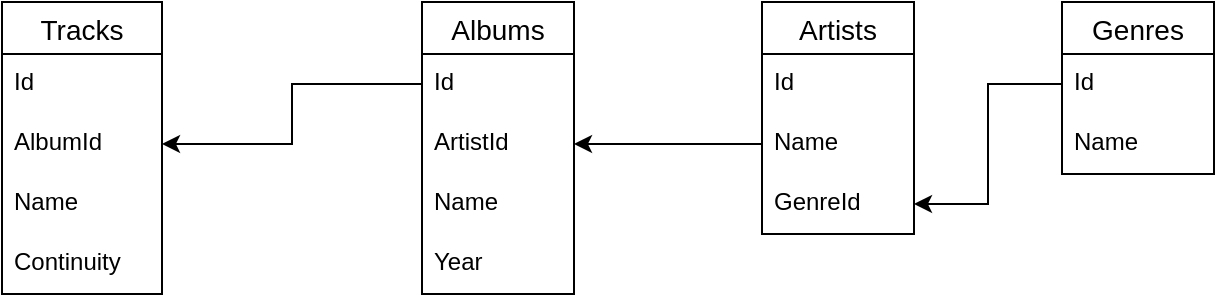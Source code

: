 <mxfile version="14.7.10" type="github">
  <diagram id="b15Hza7nnjam9g2sz_xK" name="Page-1">
    <mxGraphModel dx="1569" dy="714" grid="1" gridSize="10" guides="1" tooltips="1" connect="1" arrows="1" fold="1" page="1" pageScale="1" pageWidth="827" pageHeight="1169" math="0" shadow="0">
      <root>
        <mxCell id="0" />
        <mxCell id="1" parent="0" />
        <mxCell id="3d0mFpOl1IhNJcDzCBlv-16" value="Tracks" style="swimlane;fontStyle=0;childLayout=stackLayout;horizontal=1;startSize=26;horizontalStack=0;resizeParent=1;resizeParentMax=0;resizeLast=0;collapsible=1;marginBottom=0;align=center;fontSize=14;" vertex="1" parent="1">
          <mxGeometry x="160" y="90" width="80" height="146" as="geometry" />
        </mxCell>
        <mxCell id="3d0mFpOl1IhNJcDzCBlv-17" value="Id" style="text;strokeColor=none;fillColor=none;spacingLeft=4;spacingRight=4;overflow=hidden;rotatable=0;points=[[0,0.5],[1,0.5]];portConstraint=eastwest;fontSize=12;" vertex="1" parent="3d0mFpOl1IhNJcDzCBlv-16">
          <mxGeometry y="26" width="80" height="30" as="geometry" />
        </mxCell>
        <mxCell id="3d0mFpOl1IhNJcDzCBlv-23" value="AlbumId" style="text;strokeColor=none;fillColor=none;spacingLeft=4;spacingRight=4;overflow=hidden;rotatable=0;points=[[0,0.5],[1,0.5]];portConstraint=eastwest;fontSize=12;" vertex="1" parent="3d0mFpOl1IhNJcDzCBlv-16">
          <mxGeometry y="56" width="80" height="30" as="geometry" />
        </mxCell>
        <mxCell id="3d0mFpOl1IhNJcDzCBlv-22" value="Name" style="text;strokeColor=none;fillColor=none;spacingLeft=4;spacingRight=4;overflow=hidden;rotatable=0;points=[[0,0.5],[1,0.5]];portConstraint=eastwest;fontSize=12;" vertex="1" parent="3d0mFpOl1IhNJcDzCBlv-16">
          <mxGeometry y="86" width="80" height="30" as="geometry" />
        </mxCell>
        <mxCell id="3d0mFpOl1IhNJcDzCBlv-21" value="Continuity" style="text;strokeColor=none;fillColor=none;spacingLeft=4;spacingRight=4;overflow=hidden;rotatable=0;points=[[0,0.5],[1,0.5]];portConstraint=eastwest;fontSize=12;" vertex="1" parent="3d0mFpOl1IhNJcDzCBlv-16">
          <mxGeometry y="116" width="80" height="30" as="geometry" />
        </mxCell>
        <mxCell id="3d0mFpOl1IhNJcDzCBlv-24" value="Albums" style="swimlane;fontStyle=0;childLayout=stackLayout;horizontal=1;startSize=26;horizontalStack=0;resizeParent=1;resizeParentMax=0;resizeLast=0;collapsible=1;marginBottom=0;align=center;fontSize=14;" vertex="1" parent="1">
          <mxGeometry x="370" y="90" width="76" height="146" as="geometry" />
        </mxCell>
        <mxCell id="3d0mFpOl1IhNJcDzCBlv-25" value="Id" style="text;strokeColor=none;fillColor=none;spacingLeft=4;spacingRight=4;overflow=hidden;rotatable=0;points=[[0,0.5],[1,0.5]];portConstraint=eastwest;fontSize=12;" vertex="1" parent="3d0mFpOl1IhNJcDzCBlv-24">
          <mxGeometry y="26" width="76" height="30" as="geometry" />
        </mxCell>
        <mxCell id="3d0mFpOl1IhNJcDzCBlv-28" value="ArtistId" style="text;strokeColor=none;fillColor=none;spacingLeft=4;spacingRight=4;overflow=hidden;rotatable=0;points=[[0,0.5],[1,0.5]];portConstraint=eastwest;fontSize=12;" vertex="1" parent="3d0mFpOl1IhNJcDzCBlv-24">
          <mxGeometry y="56" width="76" height="30" as="geometry" />
        </mxCell>
        <mxCell id="3d0mFpOl1IhNJcDzCBlv-26" value="Name" style="text;strokeColor=none;fillColor=none;spacingLeft=4;spacingRight=4;overflow=hidden;rotatable=0;points=[[0,0.5],[1,0.5]];portConstraint=eastwest;fontSize=12;" vertex="1" parent="3d0mFpOl1IhNJcDzCBlv-24">
          <mxGeometry y="86" width="76" height="30" as="geometry" />
        </mxCell>
        <mxCell id="3d0mFpOl1IhNJcDzCBlv-27" value="Year" style="text;strokeColor=none;fillColor=none;spacingLeft=4;spacingRight=4;overflow=hidden;rotatable=0;points=[[0,0.5],[1,0.5]];portConstraint=eastwest;fontSize=12;" vertex="1" parent="3d0mFpOl1IhNJcDzCBlv-24">
          <mxGeometry y="116" width="76" height="30" as="geometry" />
        </mxCell>
        <mxCell id="3d0mFpOl1IhNJcDzCBlv-32" value="Artists" style="swimlane;fontStyle=0;childLayout=stackLayout;horizontal=1;startSize=26;horizontalStack=0;resizeParent=1;resizeParentMax=0;resizeLast=0;collapsible=1;marginBottom=0;align=center;fontSize=14;" vertex="1" parent="1">
          <mxGeometry x="540" y="90" width="76" height="116" as="geometry" />
        </mxCell>
        <mxCell id="3d0mFpOl1IhNJcDzCBlv-33" value="Id" style="text;strokeColor=none;fillColor=none;spacingLeft=4;spacingRight=4;overflow=hidden;rotatable=0;points=[[0,0.5],[1,0.5]];portConstraint=eastwest;fontSize=12;" vertex="1" parent="3d0mFpOl1IhNJcDzCBlv-32">
          <mxGeometry y="26" width="76" height="30" as="geometry" />
        </mxCell>
        <mxCell id="3d0mFpOl1IhNJcDzCBlv-34" value="Name" style="text;strokeColor=none;fillColor=none;spacingLeft=4;spacingRight=4;overflow=hidden;rotatable=0;points=[[0,0.5],[1,0.5]];portConstraint=eastwest;fontSize=12;" vertex="1" parent="3d0mFpOl1IhNJcDzCBlv-32">
          <mxGeometry y="56" width="76" height="30" as="geometry" />
        </mxCell>
        <mxCell id="3d0mFpOl1IhNJcDzCBlv-42" value="GenreId" style="text;strokeColor=none;fillColor=none;spacingLeft=4;spacingRight=4;overflow=hidden;rotatable=0;points=[[0,0.5],[1,0.5]];portConstraint=eastwest;fontSize=12;" vertex="1" parent="3d0mFpOl1IhNJcDzCBlv-32">
          <mxGeometry y="86" width="76" height="30" as="geometry" />
        </mxCell>
        <mxCell id="3d0mFpOl1IhNJcDzCBlv-37" style="edgeStyle=orthogonalEdgeStyle;rounded=0;orthogonalLoop=1;jettySize=auto;html=1;exitX=0;exitY=0.5;exitDx=0;exitDy=0;entryX=1;entryY=0.5;entryDx=0;entryDy=0;" edge="1" parent="1" source="3d0mFpOl1IhNJcDzCBlv-34" target="3d0mFpOl1IhNJcDzCBlv-28">
          <mxGeometry relative="1" as="geometry" />
        </mxCell>
        <mxCell id="3d0mFpOl1IhNJcDzCBlv-38" value="Genres" style="swimlane;fontStyle=0;childLayout=stackLayout;horizontal=1;startSize=26;horizontalStack=0;resizeParent=1;resizeParentMax=0;resizeLast=0;collapsible=1;marginBottom=0;align=center;fontSize=14;" vertex="1" parent="1">
          <mxGeometry x="690" y="90" width="76" height="86" as="geometry" />
        </mxCell>
        <mxCell id="3d0mFpOl1IhNJcDzCBlv-39" value="Id" style="text;strokeColor=none;fillColor=none;spacingLeft=4;spacingRight=4;overflow=hidden;rotatable=0;points=[[0,0.5],[1,0.5]];portConstraint=eastwest;fontSize=12;" vertex="1" parent="3d0mFpOl1IhNJcDzCBlv-38">
          <mxGeometry y="26" width="76" height="30" as="geometry" />
        </mxCell>
        <mxCell id="3d0mFpOl1IhNJcDzCBlv-40" value="Name" style="text;strokeColor=none;fillColor=none;spacingLeft=4;spacingRight=4;overflow=hidden;rotatable=0;points=[[0,0.5],[1,0.5]];portConstraint=eastwest;fontSize=12;" vertex="1" parent="3d0mFpOl1IhNJcDzCBlv-38">
          <mxGeometry y="56" width="76" height="30" as="geometry" />
        </mxCell>
        <mxCell id="3d0mFpOl1IhNJcDzCBlv-43" style="edgeStyle=orthogonalEdgeStyle;rounded=0;orthogonalLoop=1;jettySize=auto;html=1;exitX=0;exitY=0.5;exitDx=0;exitDy=0;entryX=1;entryY=0.5;entryDx=0;entryDy=0;" edge="1" parent="1" source="3d0mFpOl1IhNJcDzCBlv-39" target="3d0mFpOl1IhNJcDzCBlv-42">
          <mxGeometry relative="1" as="geometry" />
        </mxCell>
        <mxCell id="3d0mFpOl1IhNJcDzCBlv-44" style="edgeStyle=orthogonalEdgeStyle;rounded=0;orthogonalLoop=1;jettySize=auto;html=1;exitX=0;exitY=0.5;exitDx=0;exitDy=0;entryX=1;entryY=0.5;entryDx=0;entryDy=0;" edge="1" parent="1" source="3d0mFpOl1IhNJcDzCBlv-25" target="3d0mFpOl1IhNJcDzCBlv-23">
          <mxGeometry relative="1" as="geometry" />
        </mxCell>
      </root>
    </mxGraphModel>
  </diagram>
</mxfile>
